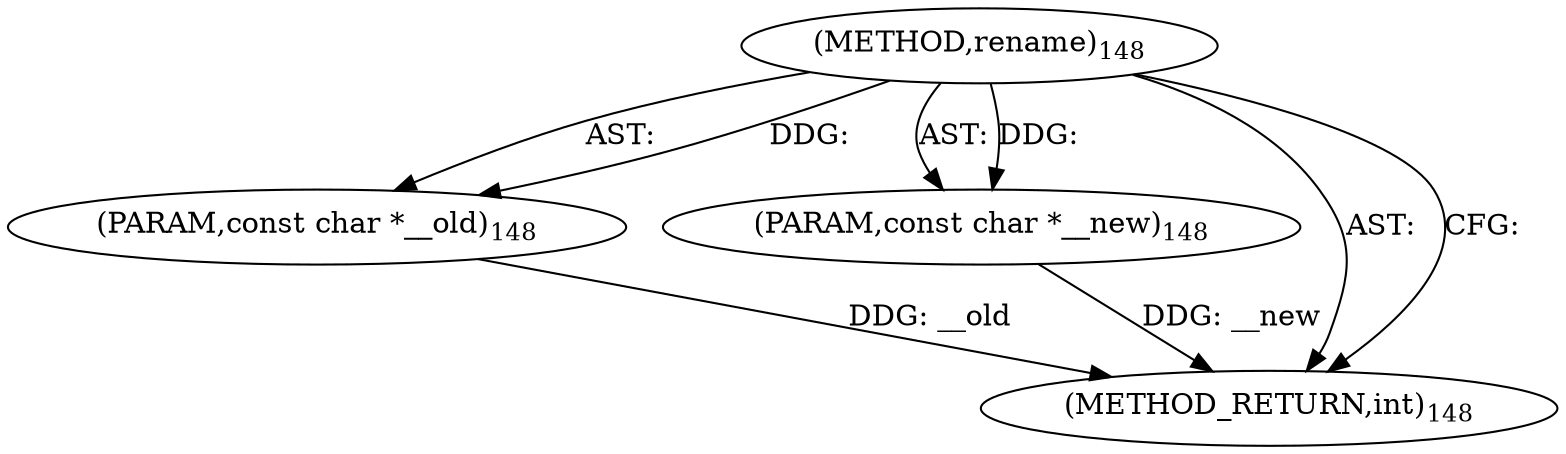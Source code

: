 digraph "rename" {  
"30115" [label = <(METHOD,rename)<SUB>148</SUB>> ]
"30116" [label = <(PARAM,const char *__old)<SUB>148</SUB>> ]
"30117" [label = <(PARAM,const char *__new)<SUB>148</SUB>> ]
"30118" [label = <(METHOD_RETURN,int)<SUB>148</SUB>> ]
  "30115" -> "30116"  [ label = "AST: "] 
  "30115" -> "30117"  [ label = "AST: "] 
  "30115" -> "30118"  [ label = "AST: "] 
  "30115" -> "30118"  [ label = "CFG: "] 
  "30116" -> "30118"  [ label = "DDG: __old"] 
  "30117" -> "30118"  [ label = "DDG: __new"] 
  "30115" -> "30116"  [ label = "DDG: "] 
  "30115" -> "30117"  [ label = "DDG: "] 
}
